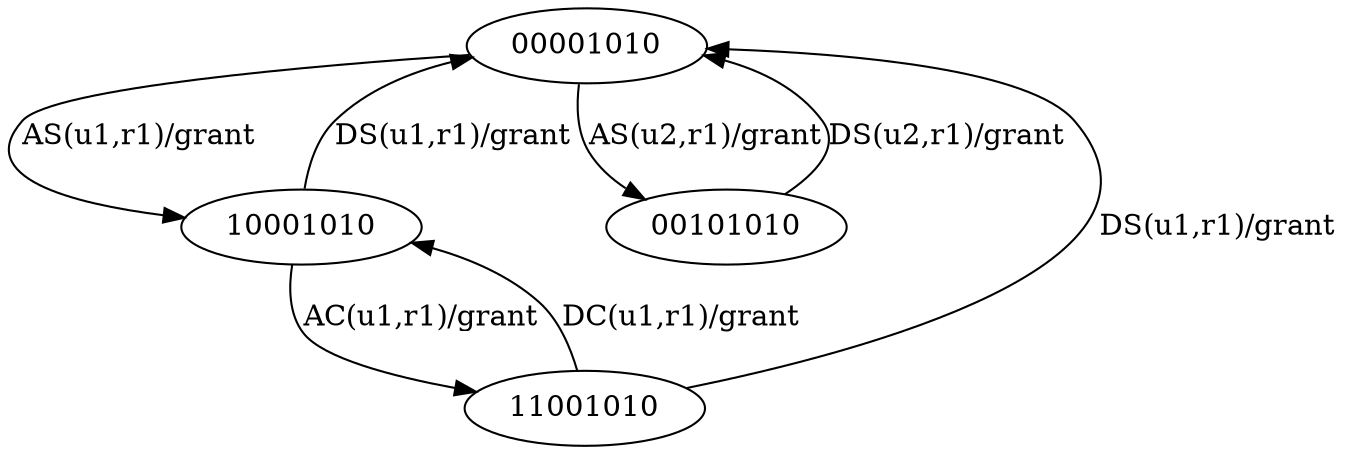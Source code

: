 digraph rbac2Fsm {
  00001010 -> 10001010 [ label ="AS(u1,r1)/grant"];
  00001010 -> 00101010 [ label ="AS(u2,r1)/grant"];
  00101010 -> 00001010 [ label ="DS(u2,r1)/grant"];
  10001010 -> 11001010 [ label ="AC(u1,r1)/grant"];
  10001010 -> 00001010 [ label ="DS(u1,r1)/grant"];
  11001010 -> 10001010 [ label ="DC(u1,r1)/grant"];
  11001010 -> 00001010 [ label ="DS(u1,r1)/grant"];
}
